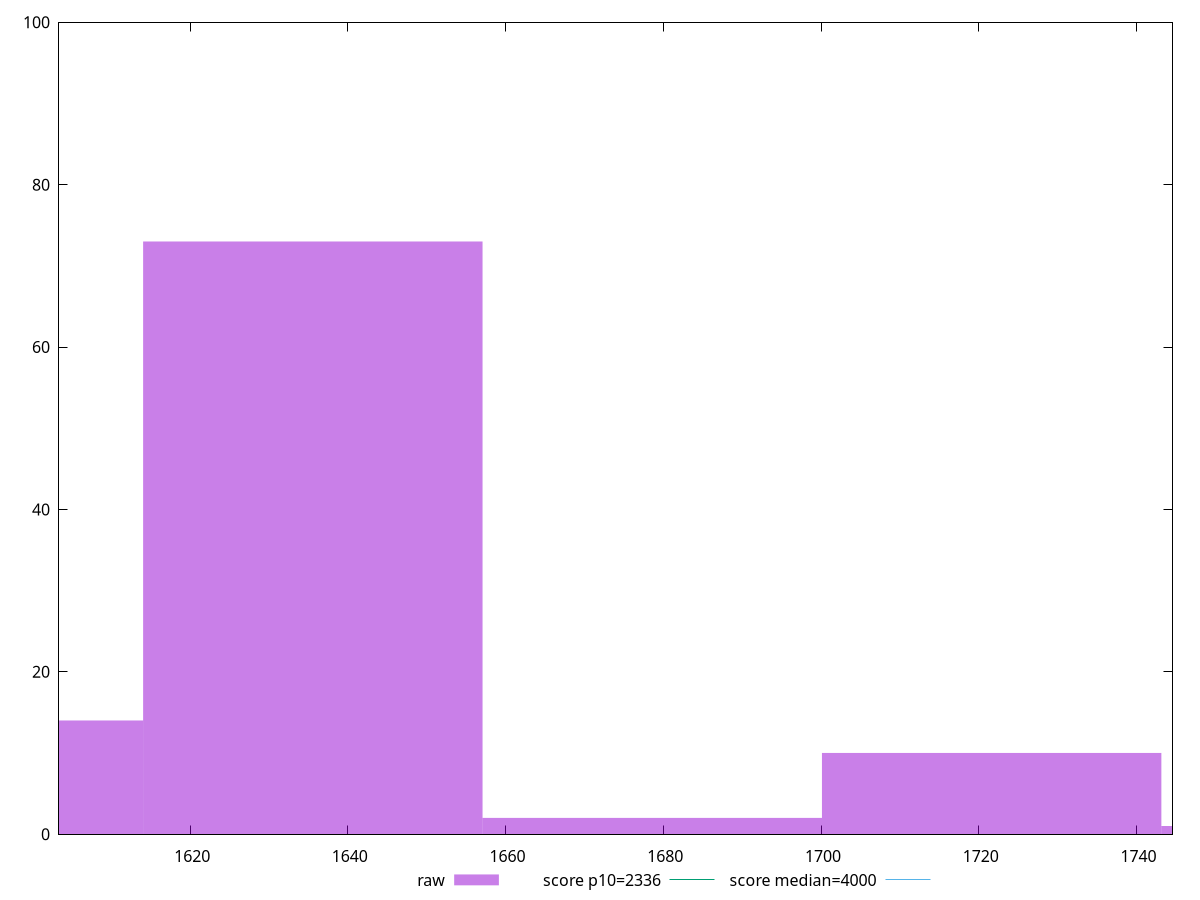 reset

$raw <<EOF
1721.6387840348305 10
1635.556844833089 73
1592.5158752322181 14
1678.5978144339597 2
1764.6797536357012 1
EOF

set key outside below
set boxwidth 43.04096960087076
set xrange [1603.369:1744.5710000000004]
set yrange [0:100]
set trange [0:100]
set style fill transparent solid 0.5 noborder

set parametric
set terminal svg size 640, 490 enhanced background rgb 'white'
set output "report_00009_2021-02-08T22-37-41.559Z/first-contentful-paint/samples/pages+cached+noadtech+nomedia+nocss/raw/histogram.svg"

plot $raw title "raw" with boxes, \
     2336,t title "score p10=2336", \
     4000,t title "score median=4000"

reset

